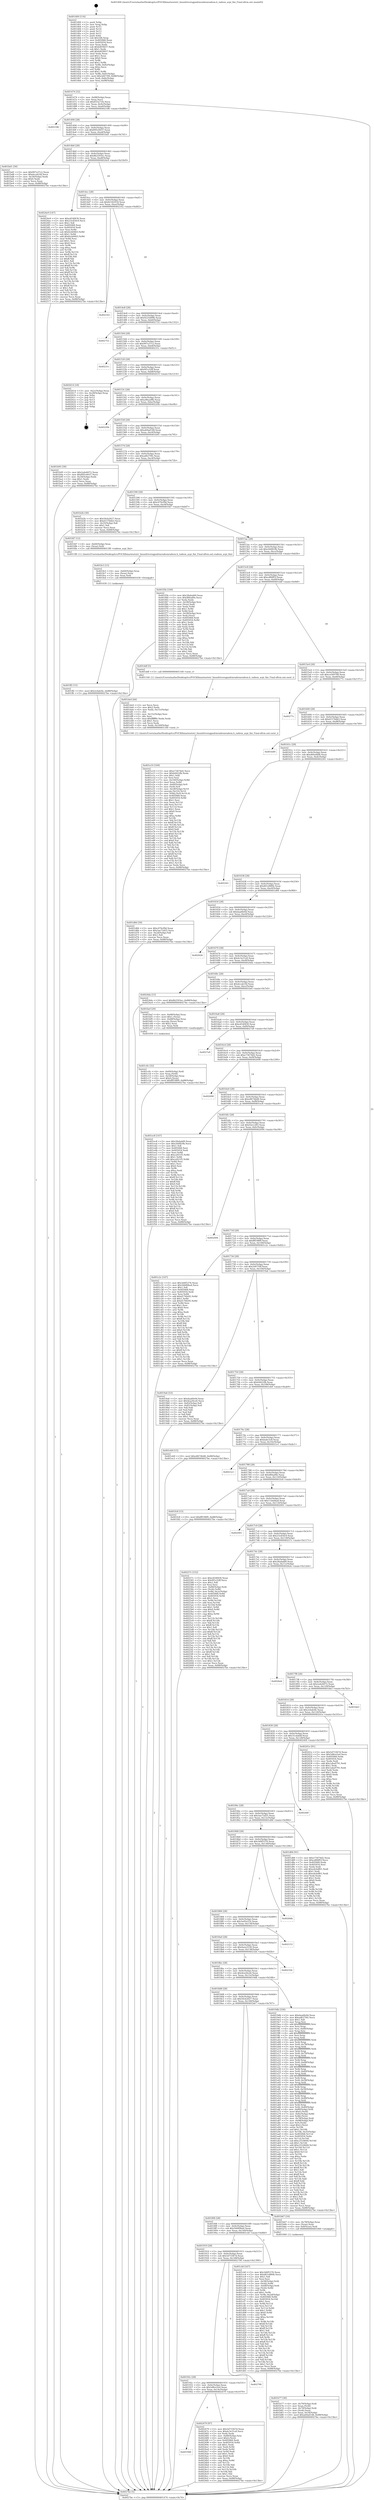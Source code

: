 digraph "0x401400" {
  label = "0x401400 (/mnt/c/Users/mathe/Desktop/tcc/POCII/binaries/extr_linuxdriversgpudrmradeonradeon.h_radeon_acpi_fini_Final-ollvm.out::main(0))"
  labelloc = "t"
  node[shape=record]

  Entry [label="",width=0.3,height=0.3,shape=circle,fillcolor=black,style=filled]
  "0x401474" [label="{
     0x401474 [32]\l
     | [instrs]\l
     &nbsp;&nbsp;0x401474 \<+6\>: mov -0x88(%rbp),%eax\l
     &nbsp;&nbsp;0x40147a \<+2\>: mov %eax,%ecx\l
     &nbsp;&nbsp;0x40147c \<+6\>: sub $0x833a71fe,%ecx\l
     &nbsp;&nbsp;0x401482 \<+6\>: mov %eax,-0x9c(%rbp)\l
     &nbsp;&nbsp;0x401488 \<+6\>: mov %ecx,-0xa0(%rbp)\l
     &nbsp;&nbsp;0x40148e \<+6\>: je 0000000000402186 \<main+0xd86\>\l
  }"]
  "0x402186" [label="{
     0x402186\l
  }", style=dashed]
  "0x401494" [label="{
     0x401494 [28]\l
     | [instrs]\l
     &nbsp;&nbsp;0x401494 \<+5\>: jmp 0000000000401499 \<main+0x99\>\l
     &nbsp;&nbsp;0x401499 \<+6\>: mov -0x9c(%rbp),%eax\l
     &nbsp;&nbsp;0x40149f \<+5\>: sub $0x895c0037,%eax\l
     &nbsp;&nbsp;0x4014a4 \<+6\>: mov %eax,-0xa4(%rbp)\l
     &nbsp;&nbsp;0x4014aa \<+6\>: je 0000000000401bd1 \<main+0x7d1\>\l
  }"]
  Exit [label="",width=0.3,height=0.3,shape=circle,fillcolor=black,style=filled,peripheries=2]
  "0x401bd1" [label="{
     0x401bd1 [30]\l
     | [instrs]\l
     &nbsp;&nbsp;0x401bd1 \<+5\>: mov $0x997a37c2,%eax\l
     &nbsp;&nbsp;0x401bd6 \<+5\>: mov $0xdccab1fd,%ecx\l
     &nbsp;&nbsp;0x401bdb \<+3\>: mov -0x34(%rbp),%edx\l
     &nbsp;&nbsp;0x401bde \<+3\>: cmp $0x0,%edx\l
     &nbsp;&nbsp;0x401be1 \<+3\>: cmove %ecx,%eax\l
     &nbsp;&nbsp;0x401be4 \<+6\>: mov %eax,-0x88(%rbp)\l
     &nbsp;&nbsp;0x401bea \<+5\>: jmp 00000000004027be \<main+0x13be\>\l
  }"]
  "0x4014b0" [label="{
     0x4014b0 [28]\l
     | [instrs]\l
     &nbsp;&nbsp;0x4014b0 \<+5\>: jmp 00000000004014b5 \<main+0xb5\>\l
     &nbsp;&nbsp;0x4014b5 \<+6\>: mov -0x9c(%rbp),%eax\l
     &nbsp;&nbsp;0x4014bb \<+5\>: sub $0x8b2593ec,%eax\l
     &nbsp;&nbsp;0x4014c0 \<+6\>: mov %eax,-0xa8(%rbp)\l
     &nbsp;&nbsp;0x4014c6 \<+6\>: je 00000000004024e9 \<main+0x10e9\>\l
  }"]
  "0x401948" [label="{
     0x401948\l
  }", style=dashed]
  "0x4024e9" [label="{
     0x4024e9 [147]\l
     | [instrs]\l
     &nbsp;&nbsp;0x4024e9 \<+5\>: mov $0xe454f430,%eax\l
     &nbsp;&nbsp;0x4024ee \<+5\>: mov $0x23cd54c9,%ecx\l
     &nbsp;&nbsp;0x4024f3 \<+2\>: mov $0x1,%dl\l
     &nbsp;&nbsp;0x4024f5 \<+7\>: mov 0x405068,%esi\l
     &nbsp;&nbsp;0x4024fc \<+7\>: mov 0x405054,%edi\l
     &nbsp;&nbsp;0x402503 \<+3\>: mov %esi,%r8d\l
     &nbsp;&nbsp;0x402506 \<+7\>: sub $0xfecb0463,%r8d\l
     &nbsp;&nbsp;0x40250d \<+4\>: sub $0x1,%r8d\l
     &nbsp;&nbsp;0x402511 \<+7\>: add $0xfecb0463,%r8d\l
     &nbsp;&nbsp;0x402518 \<+4\>: imul %r8d,%esi\l
     &nbsp;&nbsp;0x40251c \<+3\>: and $0x1,%esi\l
     &nbsp;&nbsp;0x40251f \<+3\>: cmp $0x0,%esi\l
     &nbsp;&nbsp;0x402522 \<+4\>: sete %r9b\l
     &nbsp;&nbsp;0x402526 \<+3\>: cmp $0xa,%edi\l
     &nbsp;&nbsp;0x402529 \<+4\>: setl %r10b\l
     &nbsp;&nbsp;0x40252d \<+3\>: mov %r9b,%r11b\l
     &nbsp;&nbsp;0x402530 \<+4\>: xor $0xff,%r11b\l
     &nbsp;&nbsp;0x402534 \<+3\>: mov %r10b,%bl\l
     &nbsp;&nbsp;0x402537 \<+3\>: xor $0xff,%bl\l
     &nbsp;&nbsp;0x40253a \<+3\>: xor $0x1,%dl\l
     &nbsp;&nbsp;0x40253d \<+3\>: mov %r11b,%r14b\l
     &nbsp;&nbsp;0x402540 \<+4\>: and $0xff,%r14b\l
     &nbsp;&nbsp;0x402544 \<+3\>: and %dl,%r9b\l
     &nbsp;&nbsp;0x402547 \<+3\>: mov %bl,%r15b\l
     &nbsp;&nbsp;0x40254a \<+4\>: and $0xff,%r15b\l
     &nbsp;&nbsp;0x40254e \<+3\>: and %dl,%r10b\l
     &nbsp;&nbsp;0x402551 \<+3\>: or %r9b,%r14b\l
     &nbsp;&nbsp;0x402554 \<+3\>: or %r10b,%r15b\l
     &nbsp;&nbsp;0x402557 \<+3\>: xor %r15b,%r14b\l
     &nbsp;&nbsp;0x40255a \<+3\>: or %bl,%r11b\l
     &nbsp;&nbsp;0x40255d \<+4\>: xor $0xff,%r11b\l
     &nbsp;&nbsp;0x402561 \<+3\>: or $0x1,%dl\l
     &nbsp;&nbsp;0x402564 \<+3\>: and %dl,%r11b\l
     &nbsp;&nbsp;0x402567 \<+3\>: or %r11b,%r14b\l
     &nbsp;&nbsp;0x40256a \<+4\>: test $0x1,%r14b\l
     &nbsp;&nbsp;0x40256e \<+3\>: cmovne %ecx,%eax\l
     &nbsp;&nbsp;0x402571 \<+6\>: mov %eax,-0x88(%rbp)\l
     &nbsp;&nbsp;0x402577 \<+5\>: jmp 00000000004027be \<main+0x13be\>\l
  }"]
  "0x4014cc" [label="{
     0x4014cc [28]\l
     | [instrs]\l
     &nbsp;&nbsp;0x4014cc \<+5\>: jmp 00000000004014d1 \<main+0xd1\>\l
     &nbsp;&nbsp;0x4014d1 \<+6\>: mov -0x9c(%rbp),%eax\l
     &nbsp;&nbsp;0x4014d7 \<+5\>: sub $0x8c542918,%eax\l
     &nbsp;&nbsp;0x4014dc \<+6\>: mov %eax,-0xac(%rbp)\l
     &nbsp;&nbsp;0x4014e2 \<+6\>: je 0000000000402162 \<main+0xd62\>\l
  }"]
  "0x402479" [label="{
     0x402479 [97]\l
     | [instrs]\l
     &nbsp;&nbsp;0x402479 \<+5\>: mov $0x5d73367d,%eax\l
     &nbsp;&nbsp;0x40247e \<+5\>: mov $0xdc3e31a9,%ecx\l
     &nbsp;&nbsp;0x402483 \<+2\>: xor %edx,%edx\l
     &nbsp;&nbsp;0x402485 \<+4\>: mov -0x80(%rbp),%rsi\l
     &nbsp;&nbsp;0x402489 \<+6\>: movl $0x0,(%rsi)\l
     &nbsp;&nbsp;0x40248f \<+7\>: mov 0x405068,%edi\l
     &nbsp;&nbsp;0x402496 \<+8\>: mov 0x405054,%r8d\l
     &nbsp;&nbsp;0x40249e \<+3\>: sub $0x1,%edx\l
     &nbsp;&nbsp;0x4024a1 \<+3\>: mov %edi,%r9d\l
     &nbsp;&nbsp;0x4024a4 \<+3\>: add %edx,%r9d\l
     &nbsp;&nbsp;0x4024a7 \<+4\>: imul %r9d,%edi\l
     &nbsp;&nbsp;0x4024ab \<+3\>: and $0x1,%edi\l
     &nbsp;&nbsp;0x4024ae \<+3\>: cmp $0x0,%edi\l
     &nbsp;&nbsp;0x4024b1 \<+4\>: sete %r10b\l
     &nbsp;&nbsp;0x4024b5 \<+4\>: cmp $0xa,%r8d\l
     &nbsp;&nbsp;0x4024b9 \<+4\>: setl %r11b\l
     &nbsp;&nbsp;0x4024bd \<+3\>: mov %r10b,%bl\l
     &nbsp;&nbsp;0x4024c0 \<+3\>: and %r11b,%bl\l
     &nbsp;&nbsp;0x4024c3 \<+3\>: xor %r11b,%r10b\l
     &nbsp;&nbsp;0x4024c6 \<+3\>: or %r10b,%bl\l
     &nbsp;&nbsp;0x4024c9 \<+3\>: test $0x1,%bl\l
     &nbsp;&nbsp;0x4024cc \<+3\>: cmovne %ecx,%eax\l
     &nbsp;&nbsp;0x4024cf \<+6\>: mov %eax,-0x88(%rbp)\l
     &nbsp;&nbsp;0x4024d5 \<+5\>: jmp 00000000004027be \<main+0x13be\>\l
  }"]
  "0x402162" [label="{
     0x402162\l
  }", style=dashed]
  "0x4014e8" [label="{
     0x4014e8 [28]\l
     | [instrs]\l
     &nbsp;&nbsp;0x4014e8 \<+5\>: jmp 00000000004014ed \<main+0xed\>\l
     &nbsp;&nbsp;0x4014ed \<+6\>: mov -0x9c(%rbp),%eax\l
     &nbsp;&nbsp;0x4014f3 \<+5\>: sub $0x9225d99b,%eax\l
     &nbsp;&nbsp;0x4014f8 \<+6\>: mov %eax,-0xb0(%rbp)\l
     &nbsp;&nbsp;0x4014fe \<+6\>: je 0000000000402752 \<main+0x1352\>\l
  }"]
  "0x40192c" [label="{
     0x40192c [28]\l
     | [instrs]\l
     &nbsp;&nbsp;0x40192c \<+5\>: jmp 0000000000401931 \<main+0x531\>\l
     &nbsp;&nbsp;0x401931 \<+6\>: mov -0x9c(%rbp),%eax\l
     &nbsp;&nbsp;0x401937 \<+5\>: sub $0x5d8ce5ed,%eax\l
     &nbsp;&nbsp;0x40193c \<+6\>: mov %eax,-0x14c(%rbp)\l
     &nbsp;&nbsp;0x401942 \<+6\>: je 0000000000402479 \<main+0x1079\>\l
  }"]
  "0x402752" [label="{
     0x402752\l
  }", style=dashed]
  "0x401504" [label="{
     0x401504 [28]\l
     | [instrs]\l
     &nbsp;&nbsp;0x401504 \<+5\>: jmp 0000000000401509 \<main+0x109\>\l
     &nbsp;&nbsp;0x401509 \<+6\>: mov -0x9c(%rbp),%eax\l
     &nbsp;&nbsp;0x40150f \<+5\>: sub $0x997a37c2,%eax\l
     &nbsp;&nbsp;0x401514 \<+6\>: mov %eax,-0xb4(%rbp)\l
     &nbsp;&nbsp;0x40151a \<+6\>: je 000000000040231c \<main+0xf1c\>\l
  }"]
  "0x402790" [label="{
     0x402790\l
  }", style=dashed]
  "0x40231c" [label="{
     0x40231c\l
  }", style=dashed]
  "0x401520" [label="{
     0x401520 [28]\l
     | [instrs]\l
     &nbsp;&nbsp;0x401520 \<+5\>: jmp 0000000000401525 \<main+0x125\>\l
     &nbsp;&nbsp;0x401525 \<+6\>: mov -0x9c(%rbp),%eax\l
     &nbsp;&nbsp;0x40152b \<+5\>: sub $0x9f1e32ff,%eax\l
     &nbsp;&nbsp;0x401530 \<+6\>: mov %eax,-0xb8(%rbp)\l
     &nbsp;&nbsp;0x401536 \<+6\>: je 0000000000402614 \<main+0x1214\>\l
  }"]
  "0x401ff2" [label="{
     0x401ff2 [15]\l
     | [instrs]\l
     &nbsp;&nbsp;0x401ff2 \<+10\>: movl $0x2cfadc8c,-0x88(%rbp)\l
     &nbsp;&nbsp;0x401ffc \<+5\>: jmp 00000000004027be \<main+0x13be\>\l
  }"]
  "0x402614" [label="{
     0x402614 [18]\l
     | [instrs]\l
     &nbsp;&nbsp;0x402614 \<+3\>: mov -0x2c(%rbp),%eax\l
     &nbsp;&nbsp;0x402617 \<+4\>: lea -0x28(%rbp),%rsp\l
     &nbsp;&nbsp;0x40261b \<+1\>: pop %rbx\l
     &nbsp;&nbsp;0x40261c \<+2\>: pop %r12\l
     &nbsp;&nbsp;0x40261e \<+2\>: pop %r13\l
     &nbsp;&nbsp;0x402620 \<+2\>: pop %r14\l
     &nbsp;&nbsp;0x402622 \<+2\>: pop %r15\l
     &nbsp;&nbsp;0x402624 \<+1\>: pop %rbp\l
     &nbsp;&nbsp;0x402625 \<+1\>: ret\l
  }"]
  "0x40153c" [label="{
     0x40153c [28]\l
     | [instrs]\l
     &nbsp;&nbsp;0x40153c \<+5\>: jmp 0000000000401541 \<main+0x141\>\l
     &nbsp;&nbsp;0x401541 \<+6\>: mov -0x9c(%rbp),%eax\l
     &nbsp;&nbsp;0x401547 \<+5\>: sub $0xa96aa9fb,%eax\l
     &nbsp;&nbsp;0x40154c \<+6\>: mov %eax,-0xbc(%rbp)\l
     &nbsp;&nbsp;0x401552 \<+6\>: je 000000000040220b \<main+0xe0b\>\l
  }"]
  "0x401fe3" [label="{
     0x401fe3 [15]\l
     | [instrs]\l
     &nbsp;&nbsp;0x401fe3 \<+4\>: mov -0x60(%rbp),%rax\l
     &nbsp;&nbsp;0x401fe7 \<+3\>: mov (%rax),%rax\l
     &nbsp;&nbsp;0x401fea \<+3\>: mov %rax,%rdi\l
     &nbsp;&nbsp;0x401fed \<+5\>: call 0000000000401030 \<free@plt\>\l
     | [calls]\l
     &nbsp;&nbsp;0x401030 \{1\} (unknown)\l
  }"]
  "0x40220b" [label="{
     0x40220b\l
  }", style=dashed]
  "0x401558" [label="{
     0x401558 [28]\l
     | [instrs]\l
     &nbsp;&nbsp;0x401558 \<+5\>: jmp 000000000040155d \<main+0x15d\>\l
     &nbsp;&nbsp;0x40155d \<+6\>: mov -0x9c(%rbp),%eax\l
     &nbsp;&nbsp;0x401563 \<+5\>: sub $0xab9ad148,%eax\l
     &nbsp;&nbsp;0x401568 \<+6\>: mov %eax,-0xc0(%rbp)\l
     &nbsp;&nbsp;0x40156e \<+6\>: je 0000000000401b95 \<main+0x795\>\l
  }"]
  "0x401e10" [label="{
     0x401e10 [169]\l
     | [instrs]\l
     &nbsp;&nbsp;0x401e10 \<+5\>: mov $0xe73674d2,%ecx\l
     &nbsp;&nbsp;0x401e15 \<+5\>: mov $0x64422fb,%edx\l
     &nbsp;&nbsp;0x401e1a \<+3\>: mov $0x1,%dil\l
     &nbsp;&nbsp;0x401e1d \<+2\>: xor %esi,%esi\l
     &nbsp;&nbsp;0x401e1f \<+7\>: mov -0x160(%rbp),%r8d\l
     &nbsp;&nbsp;0x401e26 \<+4\>: imul %eax,%r8d\l
     &nbsp;&nbsp;0x401e2a \<+4\>: mov -0x60(%rbp),%r9\l
     &nbsp;&nbsp;0x401e2e \<+3\>: mov (%r9),%r9\l
     &nbsp;&nbsp;0x401e31 \<+4\>: mov -0x58(%rbp),%r10\l
     &nbsp;&nbsp;0x401e35 \<+3\>: movslq (%r10),%r10\l
     &nbsp;&nbsp;0x401e38 \<+4\>: mov %r8d,(%r9,%r10,4)\l
     &nbsp;&nbsp;0x401e3c \<+7\>: mov 0x405068,%eax\l
     &nbsp;&nbsp;0x401e43 \<+8\>: mov 0x405054,%r8d\l
     &nbsp;&nbsp;0x401e4b \<+3\>: sub $0x1,%esi\l
     &nbsp;&nbsp;0x401e4e \<+3\>: mov %eax,%r11d\l
     &nbsp;&nbsp;0x401e51 \<+3\>: add %esi,%r11d\l
     &nbsp;&nbsp;0x401e54 \<+4\>: imul %r11d,%eax\l
     &nbsp;&nbsp;0x401e58 \<+3\>: and $0x1,%eax\l
     &nbsp;&nbsp;0x401e5b \<+3\>: cmp $0x0,%eax\l
     &nbsp;&nbsp;0x401e5e \<+3\>: sete %bl\l
     &nbsp;&nbsp;0x401e61 \<+4\>: cmp $0xa,%r8d\l
     &nbsp;&nbsp;0x401e65 \<+4\>: setl %r14b\l
     &nbsp;&nbsp;0x401e69 \<+3\>: mov %bl,%r15b\l
     &nbsp;&nbsp;0x401e6c \<+4\>: xor $0xff,%r15b\l
     &nbsp;&nbsp;0x401e70 \<+3\>: mov %r14b,%r12b\l
     &nbsp;&nbsp;0x401e73 \<+4\>: xor $0xff,%r12b\l
     &nbsp;&nbsp;0x401e77 \<+4\>: xor $0x0,%dil\l
     &nbsp;&nbsp;0x401e7b \<+3\>: mov %r15b,%r13b\l
     &nbsp;&nbsp;0x401e7e \<+4\>: and $0x0,%r13b\l
     &nbsp;&nbsp;0x401e82 \<+3\>: and %dil,%bl\l
     &nbsp;&nbsp;0x401e85 \<+3\>: mov %r12b,%al\l
     &nbsp;&nbsp;0x401e88 \<+2\>: and $0x0,%al\l
     &nbsp;&nbsp;0x401e8a \<+3\>: and %dil,%r14b\l
     &nbsp;&nbsp;0x401e8d \<+3\>: or %bl,%r13b\l
     &nbsp;&nbsp;0x401e90 \<+3\>: or %r14b,%al\l
     &nbsp;&nbsp;0x401e93 \<+3\>: xor %al,%r13b\l
     &nbsp;&nbsp;0x401e96 \<+3\>: or %r12b,%r15b\l
     &nbsp;&nbsp;0x401e99 \<+4\>: xor $0xff,%r15b\l
     &nbsp;&nbsp;0x401e9d \<+4\>: or $0x0,%dil\l
     &nbsp;&nbsp;0x401ea1 \<+3\>: and %dil,%r15b\l
     &nbsp;&nbsp;0x401ea4 \<+3\>: or %r15b,%r13b\l
     &nbsp;&nbsp;0x401ea7 \<+4\>: test $0x1,%r13b\l
     &nbsp;&nbsp;0x401eab \<+3\>: cmovne %edx,%ecx\l
     &nbsp;&nbsp;0x401eae \<+6\>: mov %ecx,-0x88(%rbp)\l
     &nbsp;&nbsp;0x401eb4 \<+5\>: jmp 00000000004027be \<main+0x13be\>\l
  }"]
  "0x401b95" [label="{
     0x401b95 [30]\l
     | [instrs]\l
     &nbsp;&nbsp;0x401b95 \<+5\>: mov $0x2a4e6072,%eax\l
     &nbsp;&nbsp;0x401b9a \<+5\>: mov $0x895c0037,%ecx\l
     &nbsp;&nbsp;0x401b9f \<+3\>: mov -0x34(%rbp),%edx\l
     &nbsp;&nbsp;0x401ba2 \<+3\>: cmp $0x1,%edx\l
     &nbsp;&nbsp;0x401ba5 \<+3\>: cmovl %ecx,%eax\l
     &nbsp;&nbsp;0x401ba8 \<+6\>: mov %eax,-0x88(%rbp)\l
     &nbsp;&nbsp;0x401bae \<+5\>: jmp 00000000004027be \<main+0x13be\>\l
  }"]
  "0x401574" [label="{
     0x401574 [28]\l
     | [instrs]\l
     &nbsp;&nbsp;0x401574 \<+5\>: jmp 0000000000401579 \<main+0x179\>\l
     &nbsp;&nbsp;0x401579 \<+6\>: mov -0x9c(%rbp),%eax\l
     &nbsp;&nbsp;0x40157f \<+5\>: sub $0xad6270fc,%eax\l
     &nbsp;&nbsp;0x401584 \<+6\>: mov %eax,-0xc4(%rbp)\l
     &nbsp;&nbsp;0x40158a \<+6\>: je 0000000000401b2b \<main+0x72b\>\l
  }"]
  "0x401de4" [label="{
     0x401de4 [44]\l
     | [instrs]\l
     &nbsp;&nbsp;0x401de4 \<+2\>: xor %ecx,%ecx\l
     &nbsp;&nbsp;0x401de6 \<+5\>: mov $0x2,%edx\l
     &nbsp;&nbsp;0x401deb \<+6\>: mov %edx,-0x15c(%rbp)\l
     &nbsp;&nbsp;0x401df1 \<+1\>: cltd\l
     &nbsp;&nbsp;0x401df2 \<+6\>: mov -0x15c(%rbp),%esi\l
     &nbsp;&nbsp;0x401df8 \<+2\>: idiv %esi\l
     &nbsp;&nbsp;0x401dfa \<+6\>: imul $0xfffffffe,%edx,%edx\l
     &nbsp;&nbsp;0x401e00 \<+3\>: sub $0x1,%ecx\l
     &nbsp;&nbsp;0x401e03 \<+2\>: sub %ecx,%edx\l
     &nbsp;&nbsp;0x401e05 \<+6\>: mov %edx,-0x160(%rbp)\l
     &nbsp;&nbsp;0x401e0b \<+5\>: call 0000000000401160 \<next_i\>\l
     | [calls]\l
     &nbsp;&nbsp;0x401160 \{1\} (/mnt/c/Users/mathe/Desktop/tcc/POCII/binaries/extr_linuxdriversgpudrmradeonradeon.h_radeon_acpi_fini_Final-ollvm.out::next_i)\l
  }"]
  "0x401b2b" [label="{
     0x401b2b [30]\l
     | [instrs]\l
     &nbsp;&nbsp;0x401b2b \<+5\>: mov $0x50cb2627,%eax\l
     &nbsp;&nbsp;0x401b30 \<+5\>: mov $0xd157bbb3,%ecx\l
     &nbsp;&nbsp;0x401b35 \<+3\>: mov -0x35(%rbp),%dl\l
     &nbsp;&nbsp;0x401b38 \<+3\>: test $0x1,%dl\l
     &nbsp;&nbsp;0x401b3b \<+3\>: cmovne %ecx,%eax\l
     &nbsp;&nbsp;0x401b3e \<+6\>: mov %eax,-0x88(%rbp)\l
     &nbsp;&nbsp;0x401b44 \<+5\>: jmp 00000000004027be \<main+0x13be\>\l
  }"]
  "0x401590" [label="{
     0x401590 [28]\l
     | [instrs]\l
     &nbsp;&nbsp;0x401590 \<+5\>: jmp 0000000000401595 \<main+0x195\>\l
     &nbsp;&nbsp;0x401595 \<+6\>: mov -0x9c(%rbp),%eax\l
     &nbsp;&nbsp;0x40159b \<+5\>: sub $0xc076cf9d,%eax\l
     &nbsp;&nbsp;0x4015a0 \<+6\>: mov %eax,-0xc8(%rbp)\l
     &nbsp;&nbsp;0x4015a6 \<+6\>: je 0000000000401fd7 \<main+0xbd7\>\l
  }"]
  "0x401910" [label="{
     0x401910 [28]\l
     | [instrs]\l
     &nbsp;&nbsp;0x401910 \<+5\>: jmp 0000000000401915 \<main+0x515\>\l
     &nbsp;&nbsp;0x401915 \<+6\>: mov -0x9c(%rbp),%eax\l
     &nbsp;&nbsp;0x40191b \<+5\>: sub $0x5d73367d,%eax\l
     &nbsp;&nbsp;0x401920 \<+6\>: mov %eax,-0x148(%rbp)\l
     &nbsp;&nbsp;0x401926 \<+6\>: je 0000000000402790 \<main+0x1390\>\l
  }"]
  "0x401fd7" [label="{
     0x401fd7 [12]\l
     | [instrs]\l
     &nbsp;&nbsp;0x401fd7 \<+4\>: mov -0x60(%rbp),%rax\l
     &nbsp;&nbsp;0x401fdb \<+3\>: mov (%rax),%rdi\l
     &nbsp;&nbsp;0x401fde \<+5\>: call 00000000004013f0 \<radeon_acpi_fini\>\l
     | [calls]\l
     &nbsp;&nbsp;0x4013f0 \{1\} (/mnt/c/Users/mathe/Desktop/tcc/POCII/binaries/extr_linuxdriversgpudrmradeonradeon.h_radeon_acpi_fini_Final-ollvm.out::radeon_acpi_fini)\l
  }"]
  "0x4015ac" [label="{
     0x4015ac [28]\l
     | [instrs]\l
     &nbsp;&nbsp;0x4015ac \<+5\>: jmp 00000000004015b1 \<main+0x1b1\>\l
     &nbsp;&nbsp;0x4015b1 \<+6\>: mov -0x9c(%rbp),%eax\l
     &nbsp;&nbsp;0x4015b7 \<+5\>: sub $0xc0d4fc9b,%eax\l
     &nbsp;&nbsp;0x4015bc \<+6\>: mov %eax,-0xcc(%rbp)\l
     &nbsp;&nbsp;0x4015c2 \<+6\>: je 0000000000401f5b \<main+0xb5b\>\l
  }"]
  "0x401cbf" [label="{
     0x401cbf [167]\l
     | [instrs]\l
     &nbsp;&nbsp;0x401cbf \<+5\>: mov $0x3d4f5376,%eax\l
     &nbsp;&nbsp;0x401cc4 \<+5\>: mov $0xd61e880b,%ecx\l
     &nbsp;&nbsp;0x401cc9 \<+2\>: mov $0x1,%dl\l
     &nbsp;&nbsp;0x401ccb \<+2\>: xor %esi,%esi\l
     &nbsp;&nbsp;0x401ccd \<+4\>: mov -0x58(%rbp),%rdi\l
     &nbsp;&nbsp;0x401cd1 \<+3\>: mov (%rdi),%r8d\l
     &nbsp;&nbsp;0x401cd4 \<+4\>: mov -0x68(%rbp),%rdi\l
     &nbsp;&nbsp;0x401cd8 \<+3\>: cmp (%rdi),%r8d\l
     &nbsp;&nbsp;0x401cdb \<+4\>: setl %r9b\l
     &nbsp;&nbsp;0x401cdf \<+4\>: and $0x1,%r9b\l
     &nbsp;&nbsp;0x401ce3 \<+4\>: mov %r9b,-0x2d(%rbp)\l
     &nbsp;&nbsp;0x401ce7 \<+8\>: mov 0x405068,%r8d\l
     &nbsp;&nbsp;0x401cef \<+8\>: mov 0x405054,%r10d\l
     &nbsp;&nbsp;0x401cf7 \<+3\>: sub $0x1,%esi\l
     &nbsp;&nbsp;0x401cfa \<+3\>: mov %r8d,%r11d\l
     &nbsp;&nbsp;0x401cfd \<+3\>: add %esi,%r11d\l
     &nbsp;&nbsp;0x401d00 \<+4\>: imul %r11d,%r8d\l
     &nbsp;&nbsp;0x401d04 \<+4\>: and $0x1,%r8d\l
     &nbsp;&nbsp;0x401d08 \<+4\>: cmp $0x0,%r8d\l
     &nbsp;&nbsp;0x401d0c \<+4\>: sete %r9b\l
     &nbsp;&nbsp;0x401d10 \<+4\>: cmp $0xa,%r10d\l
     &nbsp;&nbsp;0x401d14 \<+3\>: setl %bl\l
     &nbsp;&nbsp;0x401d17 \<+3\>: mov %r9b,%r14b\l
     &nbsp;&nbsp;0x401d1a \<+4\>: xor $0xff,%r14b\l
     &nbsp;&nbsp;0x401d1e \<+3\>: mov %bl,%r15b\l
     &nbsp;&nbsp;0x401d21 \<+4\>: xor $0xff,%r15b\l
     &nbsp;&nbsp;0x401d25 \<+3\>: xor $0x1,%dl\l
     &nbsp;&nbsp;0x401d28 \<+3\>: mov %r14b,%r12b\l
     &nbsp;&nbsp;0x401d2b \<+4\>: and $0xff,%r12b\l
     &nbsp;&nbsp;0x401d2f \<+3\>: and %dl,%r9b\l
     &nbsp;&nbsp;0x401d32 \<+3\>: mov %r15b,%r13b\l
     &nbsp;&nbsp;0x401d35 \<+4\>: and $0xff,%r13b\l
     &nbsp;&nbsp;0x401d39 \<+2\>: and %dl,%bl\l
     &nbsp;&nbsp;0x401d3b \<+3\>: or %r9b,%r12b\l
     &nbsp;&nbsp;0x401d3e \<+3\>: or %bl,%r13b\l
     &nbsp;&nbsp;0x401d41 \<+3\>: xor %r13b,%r12b\l
     &nbsp;&nbsp;0x401d44 \<+3\>: or %r15b,%r14b\l
     &nbsp;&nbsp;0x401d47 \<+4\>: xor $0xff,%r14b\l
     &nbsp;&nbsp;0x401d4b \<+3\>: or $0x1,%dl\l
     &nbsp;&nbsp;0x401d4e \<+3\>: and %dl,%r14b\l
     &nbsp;&nbsp;0x401d51 \<+3\>: or %r14b,%r12b\l
     &nbsp;&nbsp;0x401d54 \<+4\>: test $0x1,%r12b\l
     &nbsp;&nbsp;0x401d58 \<+3\>: cmovne %ecx,%eax\l
     &nbsp;&nbsp;0x401d5b \<+6\>: mov %eax,-0x88(%rbp)\l
     &nbsp;&nbsp;0x401d61 \<+5\>: jmp 00000000004027be \<main+0x13be\>\l
  }"]
  "0x401f5b" [label="{
     0x401f5b [109]\l
     | [instrs]\l
     &nbsp;&nbsp;0x401f5b \<+5\>: mov $0x28afadd9,%eax\l
     &nbsp;&nbsp;0x401f60 \<+5\>: mov $0xd84ad9e,%ecx\l
     &nbsp;&nbsp;0x401f65 \<+2\>: xor %edx,%edx\l
     &nbsp;&nbsp;0x401f67 \<+4\>: mov -0x58(%rbp),%rsi\l
     &nbsp;&nbsp;0x401f6b \<+2\>: mov (%rsi),%edi\l
     &nbsp;&nbsp;0x401f6d \<+3\>: mov %edx,%r8d\l
     &nbsp;&nbsp;0x401f70 \<+4\>: sub $0x1,%r8d\l
     &nbsp;&nbsp;0x401f74 \<+3\>: sub %r8d,%edi\l
     &nbsp;&nbsp;0x401f77 \<+4\>: mov -0x58(%rbp),%rsi\l
     &nbsp;&nbsp;0x401f7b \<+2\>: mov %edi,(%rsi)\l
     &nbsp;&nbsp;0x401f7d \<+7\>: mov 0x405068,%edi\l
     &nbsp;&nbsp;0x401f84 \<+8\>: mov 0x405054,%r8d\l
     &nbsp;&nbsp;0x401f8c \<+3\>: sub $0x1,%edx\l
     &nbsp;&nbsp;0x401f8f \<+3\>: mov %edi,%r9d\l
     &nbsp;&nbsp;0x401f92 \<+3\>: add %edx,%r9d\l
     &nbsp;&nbsp;0x401f95 \<+4\>: imul %r9d,%edi\l
     &nbsp;&nbsp;0x401f99 \<+3\>: and $0x1,%edi\l
     &nbsp;&nbsp;0x401f9c \<+3\>: cmp $0x0,%edi\l
     &nbsp;&nbsp;0x401f9f \<+4\>: sete %r10b\l
     &nbsp;&nbsp;0x401fa3 \<+4\>: cmp $0xa,%r8d\l
     &nbsp;&nbsp;0x401fa7 \<+4\>: setl %r11b\l
     &nbsp;&nbsp;0x401fab \<+3\>: mov %r10b,%bl\l
     &nbsp;&nbsp;0x401fae \<+3\>: and %r11b,%bl\l
     &nbsp;&nbsp;0x401fb1 \<+3\>: xor %r11b,%r10b\l
     &nbsp;&nbsp;0x401fb4 \<+3\>: or %r10b,%bl\l
     &nbsp;&nbsp;0x401fb7 \<+3\>: test $0x1,%bl\l
     &nbsp;&nbsp;0x401fba \<+3\>: cmovne %ecx,%eax\l
     &nbsp;&nbsp;0x401fbd \<+6\>: mov %eax,-0x88(%rbp)\l
     &nbsp;&nbsp;0x401fc3 \<+5\>: jmp 00000000004027be \<main+0x13be\>\l
  }"]
  "0x4015c8" [label="{
     0x4015c8 [28]\l
     | [instrs]\l
     &nbsp;&nbsp;0x4015c8 \<+5\>: jmp 00000000004015cd \<main+0x1cd\>\l
     &nbsp;&nbsp;0x4015cd \<+6\>: mov -0x9c(%rbp),%eax\l
     &nbsp;&nbsp;0x4015d3 \<+5\>: sub $0xcd84ff1f,%eax\l
     &nbsp;&nbsp;0x4015d8 \<+6\>: mov %eax,-0xd0(%rbp)\l
     &nbsp;&nbsp;0x4015de \<+6\>: je 0000000000401ddf \<main+0x9df\>\l
  }"]
  "0x401c0c" [label="{
     0x401c0c [32]\l
     | [instrs]\l
     &nbsp;&nbsp;0x401c0c \<+4\>: mov -0x60(%rbp),%rdi\l
     &nbsp;&nbsp;0x401c10 \<+3\>: mov %rax,(%rdi)\l
     &nbsp;&nbsp;0x401c13 \<+4\>: mov -0x58(%rbp),%rax\l
     &nbsp;&nbsp;0x401c17 \<+6\>: movl $0x0,(%rax)\l
     &nbsp;&nbsp;0x401c1d \<+10\>: movl $0xfff198f9,-0x88(%rbp)\l
     &nbsp;&nbsp;0x401c27 \<+5\>: jmp 00000000004027be \<main+0x13be\>\l
  }"]
  "0x401ddf" [label="{
     0x401ddf [5]\l
     | [instrs]\l
     &nbsp;&nbsp;0x401ddf \<+5\>: call 0000000000401160 \<next_i\>\l
     | [calls]\l
     &nbsp;&nbsp;0x401160 \{1\} (/mnt/c/Users/mathe/Desktop/tcc/POCII/binaries/extr_linuxdriversgpudrmradeonradeon.h_radeon_acpi_fini_Final-ollvm.out::next_i)\l
  }"]
  "0x4015e4" [label="{
     0x4015e4 [28]\l
     | [instrs]\l
     &nbsp;&nbsp;0x4015e4 \<+5\>: jmp 00000000004015e9 \<main+0x1e9\>\l
     &nbsp;&nbsp;0x4015e9 \<+6\>: mov -0x9c(%rbp),%eax\l
     &nbsp;&nbsp;0x4015ef \<+5\>: sub $0xce569708,%eax\l
     &nbsp;&nbsp;0x4015f4 \<+6\>: mov %eax,-0xd4(%rbp)\l
     &nbsp;&nbsp;0x4015fa \<+6\>: je 000000000040277c \<main+0x137c\>\l
  }"]
  "0x401b77" [label="{
     0x401b77 [30]\l
     | [instrs]\l
     &nbsp;&nbsp;0x401b77 \<+4\>: mov -0x70(%rbp),%rdi\l
     &nbsp;&nbsp;0x401b7b \<+2\>: mov %eax,(%rdi)\l
     &nbsp;&nbsp;0x401b7d \<+4\>: mov -0x70(%rbp),%rdi\l
     &nbsp;&nbsp;0x401b81 \<+2\>: mov (%rdi),%eax\l
     &nbsp;&nbsp;0x401b83 \<+3\>: mov %eax,-0x34(%rbp)\l
     &nbsp;&nbsp;0x401b86 \<+10\>: movl $0xab9ad148,-0x88(%rbp)\l
     &nbsp;&nbsp;0x401b90 \<+5\>: jmp 00000000004027be \<main+0x13be\>\l
  }"]
  "0x40277c" [label="{
     0x40277c\l
  }", style=dashed]
  "0x401600" [label="{
     0x401600 [28]\l
     | [instrs]\l
     &nbsp;&nbsp;0x401600 \<+5\>: jmp 0000000000401605 \<main+0x205\>\l
     &nbsp;&nbsp;0x401605 \<+6\>: mov -0x9c(%rbp),%eax\l
     &nbsp;&nbsp;0x40160b \<+5\>: sub $0xd157bbb3,%eax\l
     &nbsp;&nbsp;0x401610 \<+6\>: mov %eax,-0xd8(%rbp)\l
     &nbsp;&nbsp;0x401616 \<+6\>: je 0000000000401b49 \<main+0x749\>\l
  }"]
  "0x4018f4" [label="{
     0x4018f4 [28]\l
     | [instrs]\l
     &nbsp;&nbsp;0x4018f4 \<+5\>: jmp 00000000004018f9 \<main+0x4f9\>\l
     &nbsp;&nbsp;0x4018f9 \<+6\>: mov -0x9c(%rbp),%eax\l
     &nbsp;&nbsp;0x4018ff \<+5\>: sub $0x56689ba4,%eax\l
     &nbsp;&nbsp;0x401904 \<+6\>: mov %eax,-0x144(%rbp)\l
     &nbsp;&nbsp;0x40190a \<+6\>: je 0000000000401cbf \<main+0x8bf\>\l
  }"]
  "0x401b49" [label="{
     0x401b49\l
  }", style=dashed]
  "0x40161c" [label="{
     0x40161c [28]\l
     | [instrs]\l
     &nbsp;&nbsp;0x40161c \<+5\>: jmp 0000000000401621 \<main+0x221\>\l
     &nbsp;&nbsp;0x401621 \<+6\>: mov -0x9c(%rbp),%eax\l
     &nbsp;&nbsp;0x401627 \<+5\>: sub $0xd60a0bfb,%eax\l
     &nbsp;&nbsp;0x40162c \<+6\>: mov %eax,-0xdc(%rbp)\l
     &nbsp;&nbsp;0x401632 \<+6\>: je 0000000000402261 \<main+0xe61\>\l
  }"]
  "0x401b67" [label="{
     0x401b67 [16]\l
     | [instrs]\l
     &nbsp;&nbsp;0x401b67 \<+4\>: mov -0x78(%rbp),%rax\l
     &nbsp;&nbsp;0x401b6b \<+3\>: mov (%rax),%rax\l
     &nbsp;&nbsp;0x401b6e \<+4\>: mov 0x8(%rax),%rdi\l
     &nbsp;&nbsp;0x401b72 \<+5\>: call 0000000000401060 \<atoi@plt\>\l
     | [calls]\l
     &nbsp;&nbsp;0x401060 \{1\} (unknown)\l
  }"]
  "0x402261" [label="{
     0x402261\l
  }", style=dashed]
  "0x401638" [label="{
     0x401638 [28]\l
     | [instrs]\l
     &nbsp;&nbsp;0x401638 \<+5\>: jmp 000000000040163d \<main+0x23d\>\l
     &nbsp;&nbsp;0x40163d \<+6\>: mov -0x9c(%rbp),%eax\l
     &nbsp;&nbsp;0x401643 \<+5\>: sub $0xd61e880b,%eax\l
     &nbsp;&nbsp;0x401648 \<+6\>: mov %eax,-0xe0(%rbp)\l
     &nbsp;&nbsp;0x40164e \<+6\>: je 0000000000401d66 \<main+0x966\>\l
  }"]
  "0x4018d8" [label="{
     0x4018d8 [28]\l
     | [instrs]\l
     &nbsp;&nbsp;0x4018d8 \<+5\>: jmp 00000000004018dd \<main+0x4dd\>\l
     &nbsp;&nbsp;0x4018dd \<+6\>: mov -0x9c(%rbp),%eax\l
     &nbsp;&nbsp;0x4018e3 \<+5\>: sub $0x50cb2627,%eax\l
     &nbsp;&nbsp;0x4018e8 \<+6\>: mov %eax,-0x140(%rbp)\l
     &nbsp;&nbsp;0x4018ee \<+6\>: je 0000000000401b67 \<main+0x767\>\l
  }"]
  "0x401d66" [label="{
     0x401d66 [30]\l
     | [instrs]\l
     &nbsp;&nbsp;0x401d66 \<+5\>: mov $0xc076cf9d,%eax\l
     &nbsp;&nbsp;0x401d6b \<+5\>: mov $0x3ae72d55,%ecx\l
     &nbsp;&nbsp;0x401d70 \<+3\>: mov -0x2d(%rbp),%dl\l
     &nbsp;&nbsp;0x401d73 \<+3\>: test $0x1,%dl\l
     &nbsp;&nbsp;0x401d76 \<+3\>: cmovne %ecx,%eax\l
     &nbsp;&nbsp;0x401d79 \<+6\>: mov %eax,-0x88(%rbp)\l
     &nbsp;&nbsp;0x401d7f \<+5\>: jmp 00000000004027be \<main+0x13be\>\l
  }"]
  "0x401654" [label="{
     0x401654 [28]\l
     | [instrs]\l
     &nbsp;&nbsp;0x401654 \<+5\>: jmp 0000000000401659 \<main+0x259\>\l
     &nbsp;&nbsp;0x401659 \<+6\>: mov -0x9c(%rbp),%eax\l
     &nbsp;&nbsp;0x40165f \<+5\>: sub $0xdaa6fe0d,%eax\l
     &nbsp;&nbsp;0x401664 \<+6\>: mov %eax,-0xe4(%rbp)\l
     &nbsp;&nbsp;0x40166a \<+6\>: je 0000000000402626 \<main+0x1226\>\l
  }"]
  "0x4019db" [label="{
     0x4019db [336]\l
     | [instrs]\l
     &nbsp;&nbsp;0x4019db \<+5\>: mov $0xdaa6fe0d,%eax\l
     &nbsp;&nbsp;0x4019e0 \<+5\>: mov $0xad6270fc,%ecx\l
     &nbsp;&nbsp;0x4019e5 \<+2\>: mov $0x1,%dl\l
     &nbsp;&nbsp;0x4019e7 \<+3\>: mov %rsp,%rsi\l
     &nbsp;&nbsp;0x4019ea \<+4\>: add $0xfffffffffffffff0,%rsi\l
     &nbsp;&nbsp;0x4019ee \<+3\>: mov %rsi,%rsp\l
     &nbsp;&nbsp;0x4019f1 \<+4\>: mov %rsi,-0x80(%rbp)\l
     &nbsp;&nbsp;0x4019f5 \<+3\>: mov %rsp,%rsi\l
     &nbsp;&nbsp;0x4019f8 \<+4\>: add $0xfffffffffffffff0,%rsi\l
     &nbsp;&nbsp;0x4019fc \<+3\>: mov %rsi,%rsp\l
     &nbsp;&nbsp;0x4019ff \<+3\>: mov %rsp,%rdi\l
     &nbsp;&nbsp;0x401a02 \<+4\>: add $0xfffffffffffffff0,%rdi\l
     &nbsp;&nbsp;0x401a06 \<+3\>: mov %rdi,%rsp\l
     &nbsp;&nbsp;0x401a09 \<+4\>: mov %rdi,-0x78(%rbp)\l
     &nbsp;&nbsp;0x401a0d \<+3\>: mov %rsp,%rdi\l
     &nbsp;&nbsp;0x401a10 \<+4\>: add $0xfffffffffffffff0,%rdi\l
     &nbsp;&nbsp;0x401a14 \<+3\>: mov %rdi,%rsp\l
     &nbsp;&nbsp;0x401a17 \<+4\>: mov %rdi,-0x70(%rbp)\l
     &nbsp;&nbsp;0x401a1b \<+3\>: mov %rsp,%rdi\l
     &nbsp;&nbsp;0x401a1e \<+4\>: add $0xfffffffffffffff0,%rdi\l
     &nbsp;&nbsp;0x401a22 \<+3\>: mov %rdi,%rsp\l
     &nbsp;&nbsp;0x401a25 \<+4\>: mov %rdi,-0x68(%rbp)\l
     &nbsp;&nbsp;0x401a29 \<+3\>: mov %rsp,%rdi\l
     &nbsp;&nbsp;0x401a2c \<+4\>: add $0xfffffffffffffff0,%rdi\l
     &nbsp;&nbsp;0x401a30 \<+3\>: mov %rdi,%rsp\l
     &nbsp;&nbsp;0x401a33 \<+4\>: mov %rdi,-0x60(%rbp)\l
     &nbsp;&nbsp;0x401a37 \<+3\>: mov %rsp,%rdi\l
     &nbsp;&nbsp;0x401a3a \<+4\>: add $0xfffffffffffffff0,%rdi\l
     &nbsp;&nbsp;0x401a3e \<+3\>: mov %rdi,%rsp\l
     &nbsp;&nbsp;0x401a41 \<+4\>: mov %rdi,-0x58(%rbp)\l
     &nbsp;&nbsp;0x401a45 \<+3\>: mov %rsp,%rdi\l
     &nbsp;&nbsp;0x401a48 \<+4\>: add $0xfffffffffffffff0,%rdi\l
     &nbsp;&nbsp;0x401a4c \<+3\>: mov %rdi,%rsp\l
     &nbsp;&nbsp;0x401a4f \<+4\>: mov %rdi,-0x50(%rbp)\l
     &nbsp;&nbsp;0x401a53 \<+3\>: mov %rsp,%rdi\l
     &nbsp;&nbsp;0x401a56 \<+4\>: add $0xfffffffffffffff0,%rdi\l
     &nbsp;&nbsp;0x401a5a \<+3\>: mov %rdi,%rsp\l
     &nbsp;&nbsp;0x401a5d \<+4\>: mov %rdi,-0x48(%rbp)\l
     &nbsp;&nbsp;0x401a61 \<+3\>: mov %rsp,%rdi\l
     &nbsp;&nbsp;0x401a64 \<+4\>: add $0xfffffffffffffff0,%rdi\l
     &nbsp;&nbsp;0x401a68 \<+3\>: mov %rdi,%rsp\l
     &nbsp;&nbsp;0x401a6b \<+4\>: mov %rdi,-0x40(%rbp)\l
     &nbsp;&nbsp;0x401a6f \<+4\>: mov -0x80(%rbp),%rdi\l
     &nbsp;&nbsp;0x401a73 \<+6\>: movl $0x0,(%rdi)\l
     &nbsp;&nbsp;0x401a79 \<+7\>: mov -0x8c(%rbp),%r8d\l
     &nbsp;&nbsp;0x401a80 \<+3\>: mov %r8d,(%rsi)\l
     &nbsp;&nbsp;0x401a83 \<+4\>: mov -0x78(%rbp),%rdi\l
     &nbsp;&nbsp;0x401a87 \<+7\>: mov -0x98(%rbp),%r9\l
     &nbsp;&nbsp;0x401a8e \<+3\>: mov %r9,(%rdi)\l
     &nbsp;&nbsp;0x401a91 \<+3\>: cmpl $0x2,(%rsi)\l
     &nbsp;&nbsp;0x401a94 \<+4\>: setne %r10b\l
     &nbsp;&nbsp;0x401a98 \<+4\>: and $0x1,%r10b\l
     &nbsp;&nbsp;0x401a9c \<+4\>: mov %r10b,-0x35(%rbp)\l
     &nbsp;&nbsp;0x401aa0 \<+8\>: mov 0x405068,%r11d\l
     &nbsp;&nbsp;0x401aa8 \<+7\>: mov 0x405054,%ebx\l
     &nbsp;&nbsp;0x401aaf \<+3\>: mov %r11d,%r14d\l
     &nbsp;&nbsp;0x401ab2 \<+7\>: sub $0xc2524604,%r14d\l
     &nbsp;&nbsp;0x401ab9 \<+4\>: sub $0x1,%r14d\l
     &nbsp;&nbsp;0x401abd \<+7\>: add $0xc2524604,%r14d\l
     &nbsp;&nbsp;0x401ac4 \<+4\>: imul %r14d,%r11d\l
     &nbsp;&nbsp;0x401ac8 \<+4\>: and $0x1,%r11d\l
     &nbsp;&nbsp;0x401acc \<+4\>: cmp $0x0,%r11d\l
     &nbsp;&nbsp;0x401ad0 \<+4\>: sete %r10b\l
     &nbsp;&nbsp;0x401ad4 \<+3\>: cmp $0xa,%ebx\l
     &nbsp;&nbsp;0x401ad7 \<+4\>: setl %r15b\l
     &nbsp;&nbsp;0x401adb \<+3\>: mov %r10b,%r12b\l
     &nbsp;&nbsp;0x401ade \<+4\>: xor $0xff,%r12b\l
     &nbsp;&nbsp;0x401ae2 \<+3\>: mov %r15b,%r13b\l
     &nbsp;&nbsp;0x401ae5 \<+4\>: xor $0xff,%r13b\l
     &nbsp;&nbsp;0x401ae9 \<+3\>: xor $0x1,%dl\l
     &nbsp;&nbsp;0x401aec \<+3\>: mov %r12b,%sil\l
     &nbsp;&nbsp;0x401aef \<+4\>: and $0xff,%sil\l
     &nbsp;&nbsp;0x401af3 \<+3\>: and %dl,%r10b\l
     &nbsp;&nbsp;0x401af6 \<+3\>: mov %r13b,%dil\l
     &nbsp;&nbsp;0x401af9 \<+4\>: and $0xff,%dil\l
     &nbsp;&nbsp;0x401afd \<+3\>: and %dl,%r15b\l
     &nbsp;&nbsp;0x401b00 \<+3\>: or %r10b,%sil\l
     &nbsp;&nbsp;0x401b03 \<+3\>: or %r15b,%dil\l
     &nbsp;&nbsp;0x401b06 \<+3\>: xor %dil,%sil\l
     &nbsp;&nbsp;0x401b09 \<+3\>: or %r13b,%r12b\l
     &nbsp;&nbsp;0x401b0c \<+4\>: xor $0xff,%r12b\l
     &nbsp;&nbsp;0x401b10 \<+3\>: or $0x1,%dl\l
     &nbsp;&nbsp;0x401b13 \<+3\>: and %dl,%r12b\l
     &nbsp;&nbsp;0x401b16 \<+3\>: or %r12b,%sil\l
     &nbsp;&nbsp;0x401b19 \<+4\>: test $0x1,%sil\l
     &nbsp;&nbsp;0x401b1d \<+3\>: cmovne %ecx,%eax\l
     &nbsp;&nbsp;0x401b20 \<+6\>: mov %eax,-0x88(%rbp)\l
     &nbsp;&nbsp;0x401b26 \<+5\>: jmp 00000000004027be \<main+0x13be\>\l
  }"]
  "0x402626" [label="{
     0x402626\l
  }", style=dashed]
  "0x401670" [label="{
     0x401670 [28]\l
     | [instrs]\l
     &nbsp;&nbsp;0x401670 \<+5\>: jmp 0000000000401675 \<main+0x275\>\l
     &nbsp;&nbsp;0x401675 \<+6\>: mov -0x9c(%rbp),%eax\l
     &nbsp;&nbsp;0x40167b \<+5\>: sub $0xdc3e31a9,%eax\l
     &nbsp;&nbsp;0x401680 \<+6\>: mov %eax,-0xe8(%rbp)\l
     &nbsp;&nbsp;0x401686 \<+6\>: je 00000000004024da \<main+0x10da\>\l
  }"]
  "0x4018bc" [label="{
     0x4018bc [28]\l
     | [instrs]\l
     &nbsp;&nbsp;0x4018bc \<+5\>: jmp 00000000004018c1 \<main+0x4c1\>\l
     &nbsp;&nbsp;0x4018c1 \<+6\>: mov -0x9c(%rbp),%eax\l
     &nbsp;&nbsp;0x4018c7 \<+5\>: sub $0x4ea26ce6,%eax\l
     &nbsp;&nbsp;0x4018cc \<+6\>: mov %eax,-0x13c(%rbp)\l
     &nbsp;&nbsp;0x4018d2 \<+6\>: je 00000000004019db \<main+0x5db\>\l
  }"]
  "0x4024da" [label="{
     0x4024da [15]\l
     | [instrs]\l
     &nbsp;&nbsp;0x4024da \<+10\>: movl $0x8b2593ec,-0x88(%rbp)\l
     &nbsp;&nbsp;0x4024e4 \<+5\>: jmp 00000000004027be \<main+0x13be\>\l
  }"]
  "0x40168c" [label="{
     0x40168c [28]\l
     | [instrs]\l
     &nbsp;&nbsp;0x40168c \<+5\>: jmp 0000000000401691 \<main+0x291\>\l
     &nbsp;&nbsp;0x401691 \<+6\>: mov -0x9c(%rbp),%eax\l
     &nbsp;&nbsp;0x401697 \<+5\>: sub $0xdccab1fd,%eax\l
     &nbsp;&nbsp;0x40169c \<+6\>: mov %eax,-0xec(%rbp)\l
     &nbsp;&nbsp;0x4016a2 \<+6\>: je 0000000000401bef \<main+0x7ef\>\l
  }"]
  "0x40232b" [label="{
     0x40232b\l
  }", style=dashed]
  "0x401bef" [label="{
     0x401bef [29]\l
     | [instrs]\l
     &nbsp;&nbsp;0x401bef \<+4\>: mov -0x68(%rbp),%rax\l
     &nbsp;&nbsp;0x401bf3 \<+6\>: movl $0x1,(%rax)\l
     &nbsp;&nbsp;0x401bf9 \<+4\>: mov -0x68(%rbp),%rax\l
     &nbsp;&nbsp;0x401bfd \<+3\>: movslq (%rax),%rax\l
     &nbsp;&nbsp;0x401c00 \<+4\>: shl $0x2,%rax\l
     &nbsp;&nbsp;0x401c04 \<+3\>: mov %rax,%rdi\l
     &nbsp;&nbsp;0x401c07 \<+5\>: call 0000000000401050 \<malloc@plt\>\l
     | [calls]\l
     &nbsp;&nbsp;0x401050 \{1\} (unknown)\l
  }"]
  "0x4016a8" [label="{
     0x4016a8 [28]\l
     | [instrs]\l
     &nbsp;&nbsp;0x4016a8 \<+5\>: jmp 00000000004016ad \<main+0x2ad\>\l
     &nbsp;&nbsp;0x4016ad \<+6\>: mov -0x9c(%rbp),%eax\l
     &nbsp;&nbsp;0x4016b3 \<+5\>: sub $0xe454f430,%eax\l
     &nbsp;&nbsp;0x4016b8 \<+6\>: mov %eax,-0xf0(%rbp)\l
     &nbsp;&nbsp;0x4016be \<+6\>: je 00000000004027a9 \<main+0x13a9\>\l
  }"]
  "0x4018a0" [label="{
     0x4018a0 [28]\l
     | [instrs]\l
     &nbsp;&nbsp;0x4018a0 \<+5\>: jmp 00000000004018a5 \<main+0x4a5\>\l
     &nbsp;&nbsp;0x4018a5 \<+6\>: mov -0x9c(%rbp),%eax\l
     &nbsp;&nbsp;0x4018ab \<+5\>: sub $0x4aee2530,%eax\l
     &nbsp;&nbsp;0x4018b0 \<+6\>: mov %eax,-0x138(%rbp)\l
     &nbsp;&nbsp;0x4018b6 \<+6\>: je 000000000040232b \<main+0xf2b\>\l
  }"]
  "0x4027a9" [label="{
     0x4027a9\l
  }", style=dashed]
  "0x4016c4" [label="{
     0x4016c4 [28]\l
     | [instrs]\l
     &nbsp;&nbsp;0x4016c4 \<+5\>: jmp 00000000004016c9 \<main+0x2c9\>\l
     &nbsp;&nbsp;0x4016c9 \<+6\>: mov -0x9c(%rbp),%eax\l
     &nbsp;&nbsp;0x4016cf \<+5\>: sub $0xe73674d2,%eax\l
     &nbsp;&nbsp;0x4016d4 \<+6\>: mov %eax,-0xf4(%rbp)\l
     &nbsp;&nbsp;0x4016da \<+6\>: je 0000000000402690 \<main+0x1290\>\l
  }"]
  "0x402153" [label="{
     0x402153\l
  }", style=dashed]
  "0x402690" [label="{
     0x402690\l
  }", style=dashed]
  "0x4016e0" [label="{
     0x4016e0 [28]\l
     | [instrs]\l
     &nbsp;&nbsp;0x4016e0 \<+5\>: jmp 00000000004016e5 \<main+0x2e5\>\l
     &nbsp;&nbsp;0x4016e5 \<+6\>: mov -0x9c(%rbp),%eax\l
     &nbsp;&nbsp;0x4016eb \<+5\>: sub $0xe8674b48,%eax\l
     &nbsp;&nbsp;0x4016f0 \<+6\>: mov %eax,-0xf8(%rbp)\l
     &nbsp;&nbsp;0x4016f6 \<+6\>: je 0000000000401ec8 \<main+0xac8\>\l
  }"]
  "0x401884" [label="{
     0x401884 [28]\l
     | [instrs]\l
     &nbsp;&nbsp;0x401884 \<+5\>: jmp 0000000000401889 \<main+0x489\>\l
     &nbsp;&nbsp;0x401889 \<+6\>: mov -0x9c(%rbp),%eax\l
     &nbsp;&nbsp;0x40188f \<+5\>: sub $0x3ed5e21b,%eax\l
     &nbsp;&nbsp;0x401894 \<+6\>: mov %eax,-0x134(%rbp)\l
     &nbsp;&nbsp;0x40189a \<+6\>: je 0000000000402153 \<main+0xd53\>\l
  }"]
  "0x401ec8" [label="{
     0x401ec8 [147]\l
     | [instrs]\l
     &nbsp;&nbsp;0x401ec8 \<+5\>: mov $0x28afadd9,%eax\l
     &nbsp;&nbsp;0x401ecd \<+5\>: mov $0xc0d4fc9b,%ecx\l
     &nbsp;&nbsp;0x401ed2 \<+2\>: mov $0x1,%dl\l
     &nbsp;&nbsp;0x401ed4 \<+7\>: mov 0x405068,%esi\l
     &nbsp;&nbsp;0x401edb \<+7\>: mov 0x405054,%edi\l
     &nbsp;&nbsp;0x401ee2 \<+3\>: mov %esi,%r8d\l
     &nbsp;&nbsp;0x401ee5 \<+7\>: sub $0xca921f5,%r8d\l
     &nbsp;&nbsp;0x401eec \<+4\>: sub $0x1,%r8d\l
     &nbsp;&nbsp;0x401ef0 \<+7\>: add $0xca921f5,%r8d\l
     &nbsp;&nbsp;0x401ef7 \<+4\>: imul %r8d,%esi\l
     &nbsp;&nbsp;0x401efb \<+3\>: and $0x1,%esi\l
     &nbsp;&nbsp;0x401efe \<+3\>: cmp $0x0,%esi\l
     &nbsp;&nbsp;0x401f01 \<+4\>: sete %r9b\l
     &nbsp;&nbsp;0x401f05 \<+3\>: cmp $0xa,%edi\l
     &nbsp;&nbsp;0x401f08 \<+4\>: setl %r10b\l
     &nbsp;&nbsp;0x401f0c \<+3\>: mov %r9b,%r11b\l
     &nbsp;&nbsp;0x401f0f \<+4\>: xor $0xff,%r11b\l
     &nbsp;&nbsp;0x401f13 \<+3\>: mov %r10b,%bl\l
     &nbsp;&nbsp;0x401f16 \<+3\>: xor $0xff,%bl\l
     &nbsp;&nbsp;0x401f19 \<+3\>: xor $0x0,%dl\l
     &nbsp;&nbsp;0x401f1c \<+3\>: mov %r11b,%r14b\l
     &nbsp;&nbsp;0x401f1f \<+4\>: and $0x0,%r14b\l
     &nbsp;&nbsp;0x401f23 \<+3\>: and %dl,%r9b\l
     &nbsp;&nbsp;0x401f26 \<+3\>: mov %bl,%r15b\l
     &nbsp;&nbsp;0x401f29 \<+4\>: and $0x0,%r15b\l
     &nbsp;&nbsp;0x401f2d \<+3\>: and %dl,%r10b\l
     &nbsp;&nbsp;0x401f30 \<+3\>: or %r9b,%r14b\l
     &nbsp;&nbsp;0x401f33 \<+3\>: or %r10b,%r15b\l
     &nbsp;&nbsp;0x401f36 \<+3\>: xor %r15b,%r14b\l
     &nbsp;&nbsp;0x401f39 \<+3\>: or %bl,%r11b\l
     &nbsp;&nbsp;0x401f3c \<+4\>: xor $0xff,%r11b\l
     &nbsp;&nbsp;0x401f40 \<+3\>: or $0x0,%dl\l
     &nbsp;&nbsp;0x401f43 \<+3\>: and %dl,%r11b\l
     &nbsp;&nbsp;0x401f46 \<+3\>: or %r11b,%r14b\l
     &nbsp;&nbsp;0x401f49 \<+4\>: test $0x1,%r14b\l
     &nbsp;&nbsp;0x401f4d \<+3\>: cmovne %ecx,%eax\l
     &nbsp;&nbsp;0x401f50 \<+6\>: mov %eax,-0x88(%rbp)\l
     &nbsp;&nbsp;0x401f56 \<+5\>: jmp 00000000004027be \<main+0x13be\>\l
  }"]
  "0x4016fc" [label="{
     0x4016fc [28]\l
     | [instrs]\l
     &nbsp;&nbsp;0x4016fc \<+5\>: jmp 0000000000401701 \<main+0x301\>\l
     &nbsp;&nbsp;0x401701 \<+6\>: mov -0x9c(%rbp),%eax\l
     &nbsp;&nbsp;0x401707 \<+5\>: sub $0xf3ecc283,%eax\l
     &nbsp;&nbsp;0x40170c \<+6\>: mov %eax,-0xfc(%rbp)\l
     &nbsp;&nbsp;0x401712 \<+6\>: je 0000000000402094 \<main+0xc94\>\l
  }"]
  "0x40266b" [label="{
     0x40266b\l
  }", style=dashed]
  "0x402094" [label="{
     0x402094\l
  }", style=dashed]
  "0x401718" [label="{
     0x401718 [28]\l
     | [instrs]\l
     &nbsp;&nbsp;0x401718 \<+5\>: jmp 000000000040171d \<main+0x31d\>\l
     &nbsp;&nbsp;0x40171d \<+6\>: mov -0x9c(%rbp),%eax\l
     &nbsp;&nbsp;0x401723 \<+5\>: sub $0xfff198f9,%eax\l
     &nbsp;&nbsp;0x401728 \<+6\>: mov %eax,-0x100(%rbp)\l
     &nbsp;&nbsp;0x40172e \<+6\>: je 0000000000401c2c \<main+0x82c\>\l
  }"]
  "0x401868" [label="{
     0x401868 [28]\l
     | [instrs]\l
     &nbsp;&nbsp;0x401868 \<+5\>: jmp 000000000040186d \<main+0x46d\>\l
     &nbsp;&nbsp;0x40186d \<+6\>: mov -0x9c(%rbp),%eax\l
     &nbsp;&nbsp;0x401873 \<+5\>: sub $0x3d4f5376,%eax\l
     &nbsp;&nbsp;0x401878 \<+6\>: mov %eax,-0x130(%rbp)\l
     &nbsp;&nbsp;0x40187e \<+6\>: je 000000000040266b \<main+0x126b\>\l
  }"]
  "0x401c2c" [label="{
     0x401c2c [147]\l
     | [instrs]\l
     &nbsp;&nbsp;0x401c2c \<+5\>: mov $0x3d4f5376,%eax\l
     &nbsp;&nbsp;0x401c31 \<+5\>: mov $0x56689ba4,%ecx\l
     &nbsp;&nbsp;0x401c36 \<+2\>: mov $0x1,%dl\l
     &nbsp;&nbsp;0x401c38 \<+7\>: mov 0x405068,%esi\l
     &nbsp;&nbsp;0x401c3f \<+7\>: mov 0x405054,%edi\l
     &nbsp;&nbsp;0x401c46 \<+3\>: mov %esi,%r8d\l
     &nbsp;&nbsp;0x401c49 \<+7\>: add $0xd176fe95,%r8d\l
     &nbsp;&nbsp;0x401c50 \<+4\>: sub $0x1,%r8d\l
     &nbsp;&nbsp;0x401c54 \<+7\>: sub $0xd176fe95,%r8d\l
     &nbsp;&nbsp;0x401c5b \<+4\>: imul %r8d,%esi\l
     &nbsp;&nbsp;0x401c5f \<+3\>: and $0x1,%esi\l
     &nbsp;&nbsp;0x401c62 \<+3\>: cmp $0x0,%esi\l
     &nbsp;&nbsp;0x401c65 \<+4\>: sete %r9b\l
     &nbsp;&nbsp;0x401c69 \<+3\>: cmp $0xa,%edi\l
     &nbsp;&nbsp;0x401c6c \<+4\>: setl %r10b\l
     &nbsp;&nbsp;0x401c70 \<+3\>: mov %r9b,%r11b\l
     &nbsp;&nbsp;0x401c73 \<+4\>: xor $0xff,%r11b\l
     &nbsp;&nbsp;0x401c77 \<+3\>: mov %r10b,%bl\l
     &nbsp;&nbsp;0x401c7a \<+3\>: xor $0xff,%bl\l
     &nbsp;&nbsp;0x401c7d \<+3\>: xor $0x0,%dl\l
     &nbsp;&nbsp;0x401c80 \<+3\>: mov %r11b,%r14b\l
     &nbsp;&nbsp;0x401c83 \<+4\>: and $0x0,%r14b\l
     &nbsp;&nbsp;0x401c87 \<+3\>: and %dl,%r9b\l
     &nbsp;&nbsp;0x401c8a \<+3\>: mov %bl,%r15b\l
     &nbsp;&nbsp;0x401c8d \<+4\>: and $0x0,%r15b\l
     &nbsp;&nbsp;0x401c91 \<+3\>: and %dl,%r10b\l
     &nbsp;&nbsp;0x401c94 \<+3\>: or %r9b,%r14b\l
     &nbsp;&nbsp;0x401c97 \<+3\>: or %r10b,%r15b\l
     &nbsp;&nbsp;0x401c9a \<+3\>: xor %r15b,%r14b\l
     &nbsp;&nbsp;0x401c9d \<+3\>: or %bl,%r11b\l
     &nbsp;&nbsp;0x401ca0 \<+4\>: xor $0xff,%r11b\l
     &nbsp;&nbsp;0x401ca4 \<+3\>: or $0x0,%dl\l
     &nbsp;&nbsp;0x401ca7 \<+3\>: and %dl,%r11b\l
     &nbsp;&nbsp;0x401caa \<+3\>: or %r11b,%r14b\l
     &nbsp;&nbsp;0x401cad \<+4\>: test $0x1,%r14b\l
     &nbsp;&nbsp;0x401cb1 \<+3\>: cmovne %ecx,%eax\l
     &nbsp;&nbsp;0x401cb4 \<+6\>: mov %eax,-0x88(%rbp)\l
     &nbsp;&nbsp;0x401cba \<+5\>: jmp 00000000004027be \<main+0x13be\>\l
  }"]
  "0x401734" [label="{
     0x401734 [28]\l
     | [instrs]\l
     &nbsp;&nbsp;0x401734 \<+5\>: jmp 0000000000401739 \<main+0x339\>\l
     &nbsp;&nbsp;0x401739 \<+6\>: mov -0x9c(%rbp),%eax\l
     &nbsp;&nbsp;0x40173f \<+5\>: sub $0x2d4739f,%eax\l
     &nbsp;&nbsp;0x401744 \<+6\>: mov %eax,-0x104(%rbp)\l
     &nbsp;&nbsp;0x40174a \<+6\>: je 00000000004019a6 \<main+0x5a6\>\l
  }"]
  "0x401d84" [label="{
     0x401d84 [91]\l
     | [instrs]\l
     &nbsp;&nbsp;0x401d84 \<+5\>: mov $0xe73674d2,%eax\l
     &nbsp;&nbsp;0x401d89 \<+5\>: mov $0xcd84ff1f,%ecx\l
     &nbsp;&nbsp;0x401d8e \<+7\>: mov 0x405068,%edx\l
     &nbsp;&nbsp;0x401d95 \<+7\>: mov 0x405054,%esi\l
     &nbsp;&nbsp;0x401d9c \<+2\>: mov %edx,%edi\l
     &nbsp;&nbsp;0x401d9e \<+6\>: add $0xedcbdf61,%edi\l
     &nbsp;&nbsp;0x401da4 \<+3\>: sub $0x1,%edi\l
     &nbsp;&nbsp;0x401da7 \<+6\>: sub $0xedcbdf61,%edi\l
     &nbsp;&nbsp;0x401dad \<+3\>: imul %edi,%edx\l
     &nbsp;&nbsp;0x401db0 \<+3\>: and $0x1,%edx\l
     &nbsp;&nbsp;0x401db3 \<+3\>: cmp $0x0,%edx\l
     &nbsp;&nbsp;0x401db6 \<+4\>: sete %r8b\l
     &nbsp;&nbsp;0x401dba \<+3\>: cmp $0xa,%esi\l
     &nbsp;&nbsp;0x401dbd \<+4\>: setl %r9b\l
     &nbsp;&nbsp;0x401dc1 \<+3\>: mov %r8b,%r10b\l
     &nbsp;&nbsp;0x401dc4 \<+3\>: and %r9b,%r10b\l
     &nbsp;&nbsp;0x401dc7 \<+3\>: xor %r9b,%r8b\l
     &nbsp;&nbsp;0x401dca \<+3\>: or %r8b,%r10b\l
     &nbsp;&nbsp;0x401dcd \<+4\>: test $0x1,%r10b\l
     &nbsp;&nbsp;0x401dd1 \<+3\>: cmovne %ecx,%eax\l
     &nbsp;&nbsp;0x401dd4 \<+6\>: mov %eax,-0x88(%rbp)\l
     &nbsp;&nbsp;0x401dda \<+5\>: jmp 00000000004027be \<main+0x13be\>\l
  }"]
  "0x4019a6" [label="{
     0x4019a6 [53]\l
     | [instrs]\l
     &nbsp;&nbsp;0x4019a6 \<+5\>: mov $0xdaa6fe0d,%eax\l
     &nbsp;&nbsp;0x4019ab \<+5\>: mov $0x4ea26ce6,%ecx\l
     &nbsp;&nbsp;0x4019b0 \<+6\>: mov -0x82(%rbp),%dl\l
     &nbsp;&nbsp;0x4019b6 \<+7\>: mov -0x81(%rbp),%sil\l
     &nbsp;&nbsp;0x4019bd \<+3\>: mov %dl,%dil\l
     &nbsp;&nbsp;0x4019c0 \<+3\>: and %sil,%dil\l
     &nbsp;&nbsp;0x4019c3 \<+3\>: xor %sil,%dl\l
     &nbsp;&nbsp;0x4019c6 \<+3\>: or %dl,%dil\l
     &nbsp;&nbsp;0x4019c9 \<+4\>: test $0x1,%dil\l
     &nbsp;&nbsp;0x4019cd \<+3\>: cmovne %ecx,%eax\l
     &nbsp;&nbsp;0x4019d0 \<+6\>: mov %eax,-0x88(%rbp)\l
     &nbsp;&nbsp;0x4019d6 \<+5\>: jmp 00000000004027be \<main+0x13be\>\l
  }"]
  "0x401750" [label="{
     0x401750 [28]\l
     | [instrs]\l
     &nbsp;&nbsp;0x401750 \<+5\>: jmp 0000000000401755 \<main+0x355\>\l
     &nbsp;&nbsp;0x401755 \<+6\>: mov -0x9c(%rbp),%eax\l
     &nbsp;&nbsp;0x40175b \<+5\>: sub $0x64422fb,%eax\l
     &nbsp;&nbsp;0x401760 \<+6\>: mov %eax,-0x108(%rbp)\l
     &nbsp;&nbsp;0x401766 \<+6\>: je 0000000000401eb9 \<main+0xab9\>\l
  }"]
  "0x4027be" [label="{
     0x4027be [5]\l
     | [instrs]\l
     &nbsp;&nbsp;0x4027be \<+5\>: jmp 0000000000401474 \<main+0x74\>\l
  }"]
  "0x401400" [label="{
     0x401400 [116]\l
     | [instrs]\l
     &nbsp;&nbsp;0x401400 \<+1\>: push %rbp\l
     &nbsp;&nbsp;0x401401 \<+3\>: mov %rsp,%rbp\l
     &nbsp;&nbsp;0x401404 \<+2\>: push %r15\l
     &nbsp;&nbsp;0x401406 \<+2\>: push %r14\l
     &nbsp;&nbsp;0x401408 \<+2\>: push %r13\l
     &nbsp;&nbsp;0x40140a \<+2\>: push %r12\l
     &nbsp;&nbsp;0x40140c \<+1\>: push %rbx\l
     &nbsp;&nbsp;0x40140d \<+7\>: sub $0x168,%rsp\l
     &nbsp;&nbsp;0x401414 \<+7\>: mov 0x405068,%eax\l
     &nbsp;&nbsp;0x40141b \<+7\>: mov 0x405054,%ecx\l
     &nbsp;&nbsp;0x401422 \<+2\>: mov %eax,%edx\l
     &nbsp;&nbsp;0x401424 \<+6\>: sub $0xb4f3fd37,%edx\l
     &nbsp;&nbsp;0x40142a \<+3\>: sub $0x1,%edx\l
     &nbsp;&nbsp;0x40142d \<+6\>: add $0xb4f3fd37,%edx\l
     &nbsp;&nbsp;0x401433 \<+3\>: imul %edx,%eax\l
     &nbsp;&nbsp;0x401436 \<+3\>: and $0x1,%eax\l
     &nbsp;&nbsp;0x401439 \<+3\>: cmp $0x0,%eax\l
     &nbsp;&nbsp;0x40143c \<+4\>: sete %r8b\l
     &nbsp;&nbsp;0x401440 \<+4\>: and $0x1,%r8b\l
     &nbsp;&nbsp;0x401444 \<+7\>: mov %r8b,-0x82(%rbp)\l
     &nbsp;&nbsp;0x40144b \<+3\>: cmp $0xa,%ecx\l
     &nbsp;&nbsp;0x40144e \<+4\>: setl %r8b\l
     &nbsp;&nbsp;0x401452 \<+4\>: and $0x1,%r8b\l
     &nbsp;&nbsp;0x401456 \<+7\>: mov %r8b,-0x81(%rbp)\l
     &nbsp;&nbsp;0x40145d \<+10\>: movl $0x2d4739f,-0x88(%rbp)\l
     &nbsp;&nbsp;0x401467 \<+6\>: mov %edi,-0x8c(%rbp)\l
     &nbsp;&nbsp;0x40146d \<+7\>: mov %rsi,-0x98(%rbp)\l
  }"]
  "0x40184c" [label="{
     0x40184c [28]\l
     | [instrs]\l
     &nbsp;&nbsp;0x40184c \<+5\>: jmp 0000000000401851 \<main+0x451\>\l
     &nbsp;&nbsp;0x401851 \<+6\>: mov -0x9c(%rbp),%eax\l
     &nbsp;&nbsp;0x401857 \<+5\>: sub $0x3ae72d55,%eax\l
     &nbsp;&nbsp;0x40185c \<+6\>: mov %eax,-0x12c(%rbp)\l
     &nbsp;&nbsp;0x401862 \<+6\>: je 0000000000401d84 \<main+0x984\>\l
  }"]
  "0x401eb9" [label="{
     0x401eb9 [15]\l
     | [instrs]\l
     &nbsp;&nbsp;0x401eb9 \<+10\>: movl $0xe8674b48,-0x88(%rbp)\l
     &nbsp;&nbsp;0x401ec3 \<+5\>: jmp 00000000004027be \<main+0x13be\>\l
  }"]
  "0x40176c" [label="{
     0x40176c [28]\l
     | [instrs]\l
     &nbsp;&nbsp;0x40176c \<+5\>: jmp 0000000000401771 \<main+0x371\>\l
     &nbsp;&nbsp;0x401771 \<+6\>: mov -0x9c(%rbp),%eax\l
     &nbsp;&nbsp;0x401777 \<+5\>: sub $0xba6c5c8,%eax\l
     &nbsp;&nbsp;0x40177c \<+6\>: mov %eax,-0x10c(%rbp)\l
     &nbsp;&nbsp;0x401782 \<+6\>: je 00000000004021e1 \<main+0xde1\>\l
  }"]
  "0x40240f" [label="{
     0x40240f\l
  }", style=dashed]
  "0x4021e1" [label="{
     0x4021e1\l
  }", style=dashed]
  "0x401788" [label="{
     0x401788 [28]\l
     | [instrs]\l
     &nbsp;&nbsp;0x401788 \<+5\>: jmp 000000000040178d \<main+0x38d\>\l
     &nbsp;&nbsp;0x40178d \<+6\>: mov -0x9c(%rbp),%eax\l
     &nbsp;&nbsp;0x401793 \<+5\>: sub $0xd84ad9e,%eax\l
     &nbsp;&nbsp;0x401798 \<+6\>: mov %eax,-0x110(%rbp)\l
     &nbsp;&nbsp;0x40179e \<+6\>: je 0000000000401fc8 \<main+0xbc8\>\l
  }"]
  "0x401830" [label="{
     0x401830 [28]\l
     | [instrs]\l
     &nbsp;&nbsp;0x401830 \<+5\>: jmp 0000000000401835 \<main+0x435\>\l
     &nbsp;&nbsp;0x401835 \<+6\>: mov -0x9c(%rbp),%eax\l
     &nbsp;&nbsp;0x40183b \<+5\>: sub $0x31cda64f,%eax\l
     &nbsp;&nbsp;0x401840 \<+6\>: mov %eax,-0x128(%rbp)\l
     &nbsp;&nbsp;0x401846 \<+6\>: je 000000000040240f \<main+0x100f\>\l
  }"]
  "0x401fc8" [label="{
     0x401fc8 [15]\l
     | [instrs]\l
     &nbsp;&nbsp;0x401fc8 \<+10\>: movl $0xfff198f9,-0x88(%rbp)\l
     &nbsp;&nbsp;0x401fd2 \<+5\>: jmp 00000000004027be \<main+0x13be\>\l
  }"]
  "0x4017a4" [label="{
     0x4017a4 [28]\l
     | [instrs]\l
     &nbsp;&nbsp;0x4017a4 \<+5\>: jmp 00000000004017a9 \<main+0x3a9\>\l
     &nbsp;&nbsp;0x4017a9 \<+6\>: mov -0x9c(%rbp),%eax\l
     &nbsp;&nbsp;0x4017af \<+5\>: sub $0x11debbad,%eax\l
     &nbsp;&nbsp;0x4017b4 \<+6\>: mov %eax,-0x114(%rbp)\l
     &nbsp;&nbsp;0x4017ba \<+6\>: je 0000000000402001 \<main+0xc01\>\l
  }"]
  "0x40241e" [label="{
     0x40241e [91]\l
     | [instrs]\l
     &nbsp;&nbsp;0x40241e \<+5\>: mov $0x5d73367d,%eax\l
     &nbsp;&nbsp;0x402423 \<+5\>: mov $0x5d8ce5ed,%ecx\l
     &nbsp;&nbsp;0x402428 \<+7\>: mov 0x405068,%edx\l
     &nbsp;&nbsp;0x40242f \<+7\>: mov 0x405054,%esi\l
     &nbsp;&nbsp;0x402436 \<+2\>: mov %edx,%edi\l
     &nbsp;&nbsp;0x402438 \<+6\>: add $0x1aba9791,%edi\l
     &nbsp;&nbsp;0x40243e \<+3\>: sub $0x1,%edi\l
     &nbsp;&nbsp;0x402441 \<+6\>: sub $0x1aba9791,%edi\l
     &nbsp;&nbsp;0x402447 \<+3\>: imul %edi,%edx\l
     &nbsp;&nbsp;0x40244a \<+3\>: and $0x1,%edx\l
     &nbsp;&nbsp;0x40244d \<+3\>: cmp $0x0,%edx\l
     &nbsp;&nbsp;0x402450 \<+4\>: sete %r8b\l
     &nbsp;&nbsp;0x402454 \<+3\>: cmp $0xa,%esi\l
     &nbsp;&nbsp;0x402457 \<+4\>: setl %r9b\l
     &nbsp;&nbsp;0x40245b \<+3\>: mov %r8b,%r10b\l
     &nbsp;&nbsp;0x40245e \<+3\>: and %r9b,%r10b\l
     &nbsp;&nbsp;0x402461 \<+3\>: xor %r9b,%r8b\l
     &nbsp;&nbsp;0x402464 \<+3\>: or %r8b,%r10b\l
     &nbsp;&nbsp;0x402467 \<+4\>: test $0x1,%r10b\l
     &nbsp;&nbsp;0x40246b \<+3\>: cmovne %ecx,%eax\l
     &nbsp;&nbsp;0x40246e \<+6\>: mov %eax,-0x88(%rbp)\l
     &nbsp;&nbsp;0x402474 \<+5\>: jmp 00000000004027be \<main+0x13be\>\l
  }"]
  "0x402001" [label="{
     0x402001\l
  }", style=dashed]
  "0x4017c0" [label="{
     0x4017c0 [28]\l
     | [instrs]\l
     &nbsp;&nbsp;0x4017c0 \<+5\>: jmp 00000000004017c5 \<main+0x3c5\>\l
     &nbsp;&nbsp;0x4017c5 \<+6\>: mov -0x9c(%rbp),%eax\l
     &nbsp;&nbsp;0x4017cb \<+5\>: sub $0x23cd54c9,%eax\l
     &nbsp;&nbsp;0x4017d0 \<+6\>: mov %eax,-0x118(%rbp)\l
     &nbsp;&nbsp;0x4017d6 \<+6\>: je 000000000040257c \<main+0x117c\>\l
  }"]
  "0x401814" [label="{
     0x401814 [28]\l
     | [instrs]\l
     &nbsp;&nbsp;0x401814 \<+5\>: jmp 0000000000401819 \<main+0x419\>\l
     &nbsp;&nbsp;0x401819 \<+6\>: mov -0x9c(%rbp),%eax\l
     &nbsp;&nbsp;0x40181f \<+5\>: sub $0x2cfadc8c,%eax\l
     &nbsp;&nbsp;0x401824 \<+6\>: mov %eax,-0x124(%rbp)\l
     &nbsp;&nbsp;0x40182a \<+6\>: je 000000000040241e \<main+0x101e\>\l
  }"]
  "0x40257c" [label="{
     0x40257c [152]\l
     | [instrs]\l
     &nbsp;&nbsp;0x40257c \<+5\>: mov $0xe454f430,%eax\l
     &nbsp;&nbsp;0x402581 \<+5\>: mov $0x9f1e32ff,%ecx\l
     &nbsp;&nbsp;0x402586 \<+2\>: mov $0x1,%dl\l
     &nbsp;&nbsp;0x402588 \<+2\>: xor %esi,%esi\l
     &nbsp;&nbsp;0x40258a \<+4\>: mov -0x80(%rbp),%rdi\l
     &nbsp;&nbsp;0x40258e \<+3\>: mov (%rdi),%r8d\l
     &nbsp;&nbsp;0x402591 \<+4\>: mov %r8d,-0x2c(%rbp)\l
     &nbsp;&nbsp;0x402595 \<+8\>: mov 0x405068,%r8d\l
     &nbsp;&nbsp;0x40259d \<+8\>: mov 0x405054,%r9d\l
     &nbsp;&nbsp;0x4025a5 \<+3\>: sub $0x1,%esi\l
     &nbsp;&nbsp;0x4025a8 \<+3\>: mov %r8d,%r10d\l
     &nbsp;&nbsp;0x4025ab \<+3\>: add %esi,%r10d\l
     &nbsp;&nbsp;0x4025ae \<+4\>: imul %r10d,%r8d\l
     &nbsp;&nbsp;0x4025b2 \<+4\>: and $0x1,%r8d\l
     &nbsp;&nbsp;0x4025b6 \<+4\>: cmp $0x0,%r8d\l
     &nbsp;&nbsp;0x4025ba \<+4\>: sete %r11b\l
     &nbsp;&nbsp;0x4025be \<+4\>: cmp $0xa,%r9d\l
     &nbsp;&nbsp;0x4025c2 \<+3\>: setl %bl\l
     &nbsp;&nbsp;0x4025c5 \<+3\>: mov %r11b,%r14b\l
     &nbsp;&nbsp;0x4025c8 \<+4\>: xor $0xff,%r14b\l
     &nbsp;&nbsp;0x4025cc \<+3\>: mov %bl,%r15b\l
     &nbsp;&nbsp;0x4025cf \<+4\>: xor $0xff,%r15b\l
     &nbsp;&nbsp;0x4025d3 \<+3\>: xor $0x1,%dl\l
     &nbsp;&nbsp;0x4025d6 \<+3\>: mov %r14b,%r12b\l
     &nbsp;&nbsp;0x4025d9 \<+4\>: and $0xff,%r12b\l
     &nbsp;&nbsp;0x4025dd \<+3\>: and %dl,%r11b\l
     &nbsp;&nbsp;0x4025e0 \<+3\>: mov %r15b,%r13b\l
     &nbsp;&nbsp;0x4025e3 \<+4\>: and $0xff,%r13b\l
     &nbsp;&nbsp;0x4025e7 \<+2\>: and %dl,%bl\l
     &nbsp;&nbsp;0x4025e9 \<+3\>: or %r11b,%r12b\l
     &nbsp;&nbsp;0x4025ec \<+3\>: or %bl,%r13b\l
     &nbsp;&nbsp;0x4025ef \<+3\>: xor %r13b,%r12b\l
     &nbsp;&nbsp;0x4025f2 \<+3\>: or %r15b,%r14b\l
     &nbsp;&nbsp;0x4025f5 \<+4\>: xor $0xff,%r14b\l
     &nbsp;&nbsp;0x4025f9 \<+3\>: or $0x1,%dl\l
     &nbsp;&nbsp;0x4025fc \<+3\>: and %dl,%r14b\l
     &nbsp;&nbsp;0x4025ff \<+3\>: or %r14b,%r12b\l
     &nbsp;&nbsp;0x402602 \<+4\>: test $0x1,%r12b\l
     &nbsp;&nbsp;0x402606 \<+3\>: cmovne %ecx,%eax\l
     &nbsp;&nbsp;0x402609 \<+6\>: mov %eax,-0x88(%rbp)\l
     &nbsp;&nbsp;0x40260f \<+5\>: jmp 00000000004027be \<main+0x13be\>\l
  }"]
  "0x4017dc" [label="{
     0x4017dc [28]\l
     | [instrs]\l
     &nbsp;&nbsp;0x4017dc \<+5\>: jmp 00000000004017e1 \<main+0x3e1\>\l
     &nbsp;&nbsp;0x4017e1 \<+6\>: mov -0x9c(%rbp),%eax\l
     &nbsp;&nbsp;0x4017e7 \<+5\>: sub $0x28afadd9,%eax\l
     &nbsp;&nbsp;0x4017ec \<+6\>: mov %eax,-0x11c(%rbp)\l
     &nbsp;&nbsp;0x4017f2 \<+6\>: je 00000000004026eb \<main+0x12eb\>\l
  }"]
  "0x401bb3" [label="{
     0x401bb3\l
  }", style=dashed]
  "0x4026eb" [label="{
     0x4026eb\l
  }", style=dashed]
  "0x4017f8" [label="{
     0x4017f8 [28]\l
     | [instrs]\l
     &nbsp;&nbsp;0x4017f8 \<+5\>: jmp 00000000004017fd \<main+0x3fd\>\l
     &nbsp;&nbsp;0x4017fd \<+6\>: mov -0x9c(%rbp),%eax\l
     &nbsp;&nbsp;0x401803 \<+5\>: sub $0x2a4e6072,%eax\l
     &nbsp;&nbsp;0x401808 \<+6\>: mov %eax,-0x120(%rbp)\l
     &nbsp;&nbsp;0x40180e \<+6\>: je 0000000000401bb3 \<main+0x7b3\>\l
  }"]
  Entry -> "0x401400" [label=" 1"]
  "0x401474" -> "0x402186" [label=" 0"]
  "0x401474" -> "0x401494" [label=" 26"]
  "0x402614" -> Exit [label=" 1"]
  "0x401494" -> "0x401bd1" [label=" 1"]
  "0x401494" -> "0x4014b0" [label=" 25"]
  "0x40257c" -> "0x4027be" [label=" 1"]
  "0x4014b0" -> "0x4024e9" [label=" 1"]
  "0x4014b0" -> "0x4014cc" [label=" 24"]
  "0x4024e9" -> "0x4027be" [label=" 1"]
  "0x4014cc" -> "0x402162" [label=" 0"]
  "0x4014cc" -> "0x4014e8" [label=" 24"]
  "0x4024da" -> "0x4027be" [label=" 1"]
  "0x4014e8" -> "0x402752" [label=" 0"]
  "0x4014e8" -> "0x401504" [label=" 24"]
  "0x40192c" -> "0x401948" [label=" 0"]
  "0x401504" -> "0x40231c" [label=" 0"]
  "0x401504" -> "0x401520" [label=" 24"]
  "0x40192c" -> "0x402479" [label=" 1"]
  "0x401520" -> "0x402614" [label=" 1"]
  "0x401520" -> "0x40153c" [label=" 23"]
  "0x401910" -> "0x40192c" [label=" 1"]
  "0x40153c" -> "0x40220b" [label=" 0"]
  "0x40153c" -> "0x401558" [label=" 23"]
  "0x401910" -> "0x402790" [label=" 0"]
  "0x401558" -> "0x401b95" [label=" 1"]
  "0x401558" -> "0x401574" [label=" 22"]
  "0x402479" -> "0x4027be" [label=" 1"]
  "0x401574" -> "0x401b2b" [label=" 1"]
  "0x401574" -> "0x401590" [label=" 21"]
  "0x40241e" -> "0x4027be" [label=" 1"]
  "0x401590" -> "0x401fd7" [label=" 1"]
  "0x401590" -> "0x4015ac" [label=" 20"]
  "0x401ff2" -> "0x4027be" [label=" 1"]
  "0x4015ac" -> "0x401f5b" [label=" 1"]
  "0x4015ac" -> "0x4015c8" [label=" 19"]
  "0x401fe3" -> "0x401ff2" [label=" 1"]
  "0x4015c8" -> "0x401ddf" [label=" 1"]
  "0x4015c8" -> "0x4015e4" [label=" 18"]
  "0x401fc8" -> "0x4027be" [label=" 1"]
  "0x4015e4" -> "0x40277c" [label=" 0"]
  "0x4015e4" -> "0x401600" [label=" 18"]
  "0x401f5b" -> "0x4027be" [label=" 1"]
  "0x401600" -> "0x401b49" [label=" 0"]
  "0x401600" -> "0x40161c" [label=" 18"]
  "0x401ec8" -> "0x4027be" [label=" 1"]
  "0x40161c" -> "0x402261" [label=" 0"]
  "0x40161c" -> "0x401638" [label=" 18"]
  "0x401eb9" -> "0x4027be" [label=" 1"]
  "0x401638" -> "0x401d66" [label=" 2"]
  "0x401638" -> "0x401654" [label=" 16"]
  "0x401ddf" -> "0x401de4" [label=" 1"]
  "0x401654" -> "0x402626" [label=" 0"]
  "0x401654" -> "0x401670" [label=" 16"]
  "0x401d84" -> "0x4027be" [label=" 1"]
  "0x401670" -> "0x4024da" [label=" 1"]
  "0x401670" -> "0x40168c" [label=" 15"]
  "0x401cbf" -> "0x4027be" [label=" 2"]
  "0x40168c" -> "0x401bef" [label=" 1"]
  "0x40168c" -> "0x4016a8" [label=" 14"]
  "0x4018f4" -> "0x401910" [label=" 1"]
  "0x4016a8" -> "0x4027a9" [label=" 0"]
  "0x4016a8" -> "0x4016c4" [label=" 14"]
  "0x401fd7" -> "0x401fe3" [label=" 1"]
  "0x4016c4" -> "0x402690" [label=" 0"]
  "0x4016c4" -> "0x4016e0" [label=" 14"]
  "0x401c2c" -> "0x4027be" [label=" 2"]
  "0x4016e0" -> "0x401ec8" [label=" 1"]
  "0x4016e0" -> "0x4016fc" [label=" 13"]
  "0x401bef" -> "0x401c0c" [label=" 1"]
  "0x4016fc" -> "0x402094" [label=" 0"]
  "0x4016fc" -> "0x401718" [label=" 13"]
  "0x401bd1" -> "0x4027be" [label=" 1"]
  "0x401718" -> "0x401c2c" [label=" 2"]
  "0x401718" -> "0x401734" [label=" 11"]
  "0x401b77" -> "0x4027be" [label=" 1"]
  "0x401734" -> "0x4019a6" [label=" 1"]
  "0x401734" -> "0x401750" [label=" 10"]
  "0x4019a6" -> "0x4027be" [label=" 1"]
  "0x401400" -> "0x401474" [label=" 1"]
  "0x4027be" -> "0x401474" [label=" 25"]
  "0x401b67" -> "0x401b77" [label=" 1"]
  "0x401750" -> "0x401eb9" [label=" 1"]
  "0x401750" -> "0x40176c" [label=" 9"]
  "0x4018d8" -> "0x401b67" [label=" 1"]
  "0x40176c" -> "0x4021e1" [label=" 0"]
  "0x40176c" -> "0x401788" [label=" 9"]
  "0x401e10" -> "0x4027be" [label=" 1"]
  "0x401788" -> "0x401fc8" [label=" 1"]
  "0x401788" -> "0x4017a4" [label=" 8"]
  "0x4019db" -> "0x4027be" [label=" 1"]
  "0x4017a4" -> "0x402001" [label=" 0"]
  "0x4017a4" -> "0x4017c0" [label=" 8"]
  "0x401de4" -> "0x401e10" [label=" 1"]
  "0x4017c0" -> "0x40257c" [label=" 1"]
  "0x4017c0" -> "0x4017dc" [label=" 7"]
  "0x4018bc" -> "0x4019db" [label=" 1"]
  "0x4017dc" -> "0x4026eb" [label=" 0"]
  "0x4017dc" -> "0x4017f8" [label=" 7"]
  "0x401d66" -> "0x4027be" [label=" 2"]
  "0x4017f8" -> "0x401bb3" [label=" 0"]
  "0x4017f8" -> "0x401814" [label=" 7"]
  "0x4018bc" -> "0x4018d8" [label=" 4"]
  "0x401814" -> "0x40241e" [label=" 1"]
  "0x401814" -> "0x401830" [label=" 6"]
  "0x401b2b" -> "0x4027be" [label=" 1"]
  "0x401830" -> "0x40240f" [label=" 0"]
  "0x401830" -> "0x40184c" [label=" 6"]
  "0x4018d8" -> "0x4018f4" [label=" 3"]
  "0x40184c" -> "0x401d84" [label=" 1"]
  "0x40184c" -> "0x401868" [label=" 5"]
  "0x401b95" -> "0x4027be" [label=" 1"]
  "0x401868" -> "0x40266b" [label=" 0"]
  "0x401868" -> "0x401884" [label=" 5"]
  "0x401c0c" -> "0x4027be" [label=" 1"]
  "0x401884" -> "0x402153" [label=" 0"]
  "0x401884" -> "0x4018a0" [label=" 5"]
  "0x4018f4" -> "0x401cbf" [label=" 2"]
  "0x4018a0" -> "0x40232b" [label=" 0"]
  "0x4018a0" -> "0x4018bc" [label=" 5"]
}
